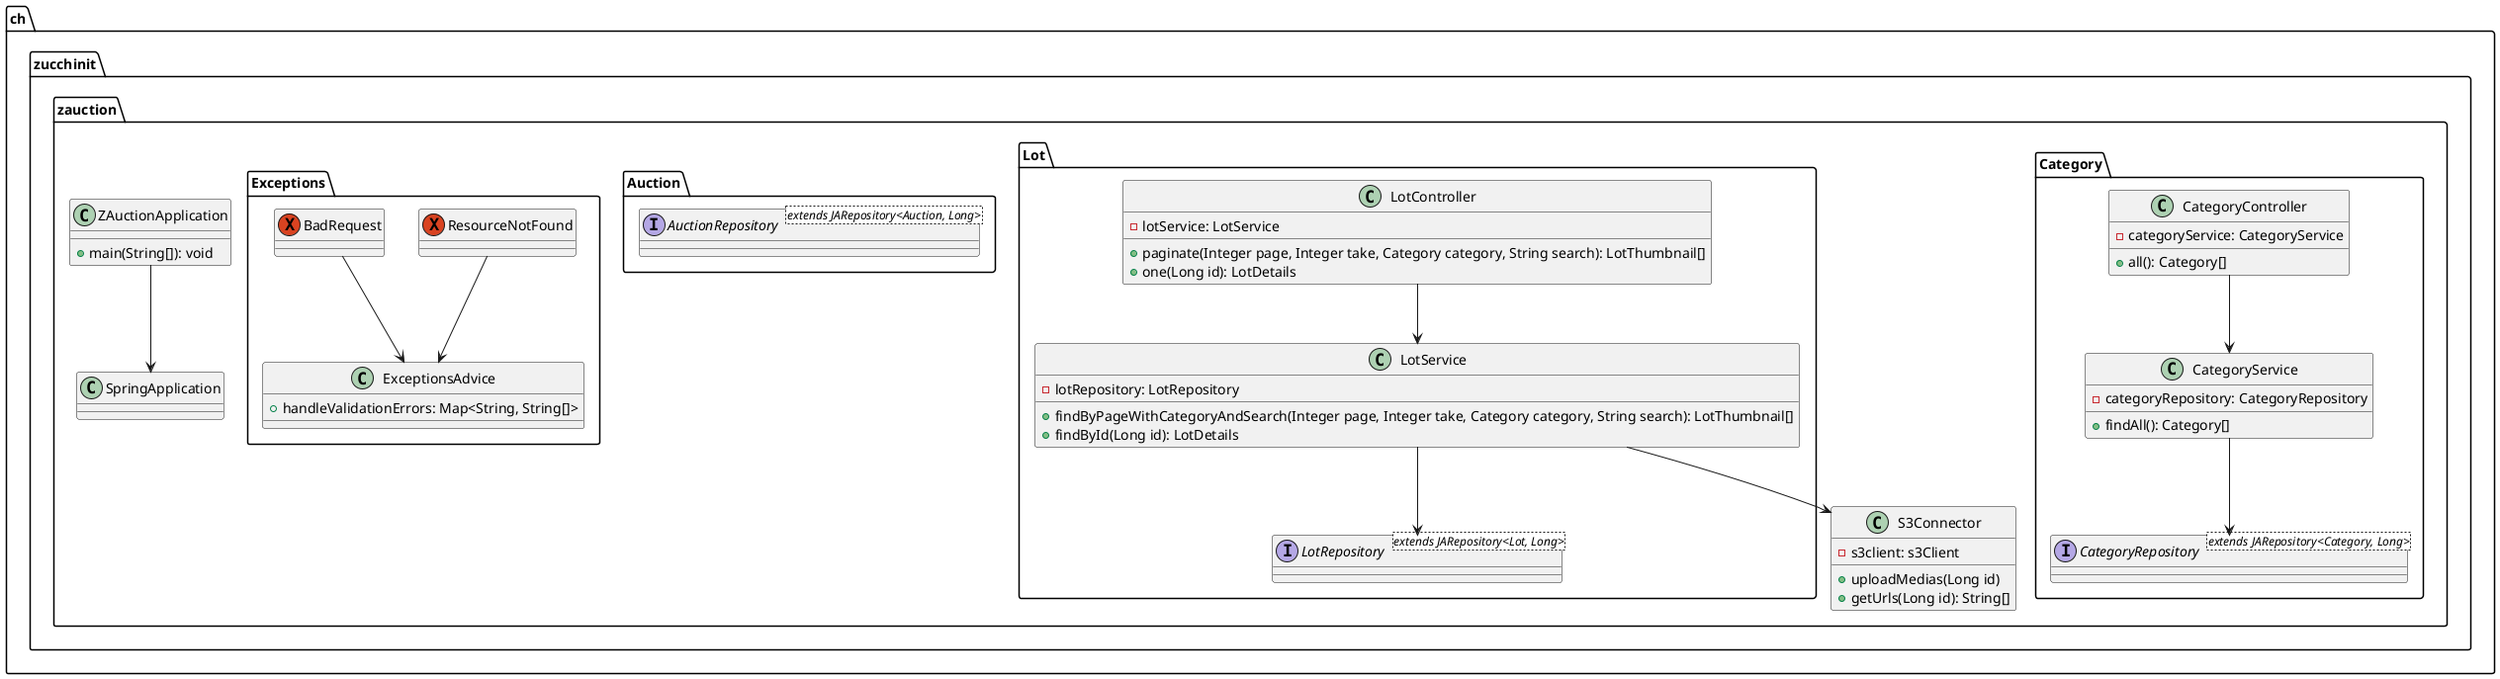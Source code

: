 @startuml

package ch.zucchinit.zauction {
    class SpringApplication
    class ZAuctionApplication {
        +main(String[]): void
    }
    "ZAuctionApplication" --> "SpringApplication"

    package Category {
        interface CategoryRepository<extends JARepository<Category, Long>>
        class CategoryController {
            -categoryService: CategoryService
            +all(): Category[]
        }
        class CategoryService {
            -categoryRepository: CategoryRepository
            +findAll(): Category[]
        }

        "CategoryController" --> "CategoryService"
        "CategoryService" --> "CategoryRepository"
    }

    package Lot {
        interface LotRepository<extends JARepository<Lot, Long>>
        class LotController {
            -lotService: LotService
            +paginate(Integer page, Integer take, Category category, String search): LotThumbnail[]
            +one(Long id): LotDetails
        }
        class LotService {
            -lotRepository: LotRepository
            +findByPageWithCategoryAndSearch(Integer page, Integer take, Category category, String search): LotThumbnail[]
            +findById(Long id): LotDetails
        }

        "LotController" --> "LotService"
        "LotService" --> "LotRepository"
    }

    package Auction {
        interface AuctionRepository<extends JARepository<Auction, Long>>
   }

    package Exceptions {
        exception "ResourceNotFound"
        exception "BadRequest"
        class ExceptionsAdvice {
            + handleValidationErrors: Map<String, String[]>
        }

        "ResourceNotFound" --> "ExceptionsAdvice"
        "BadRequest" --> "ExceptionsAdvice"
    }

    class S3Connector {
        -s3client: s3Client
        +uploadMedias(Long id)
        +getUrls(Long id): String[]
    }
    "LotService" --> "S3Connector"
}

@enduml